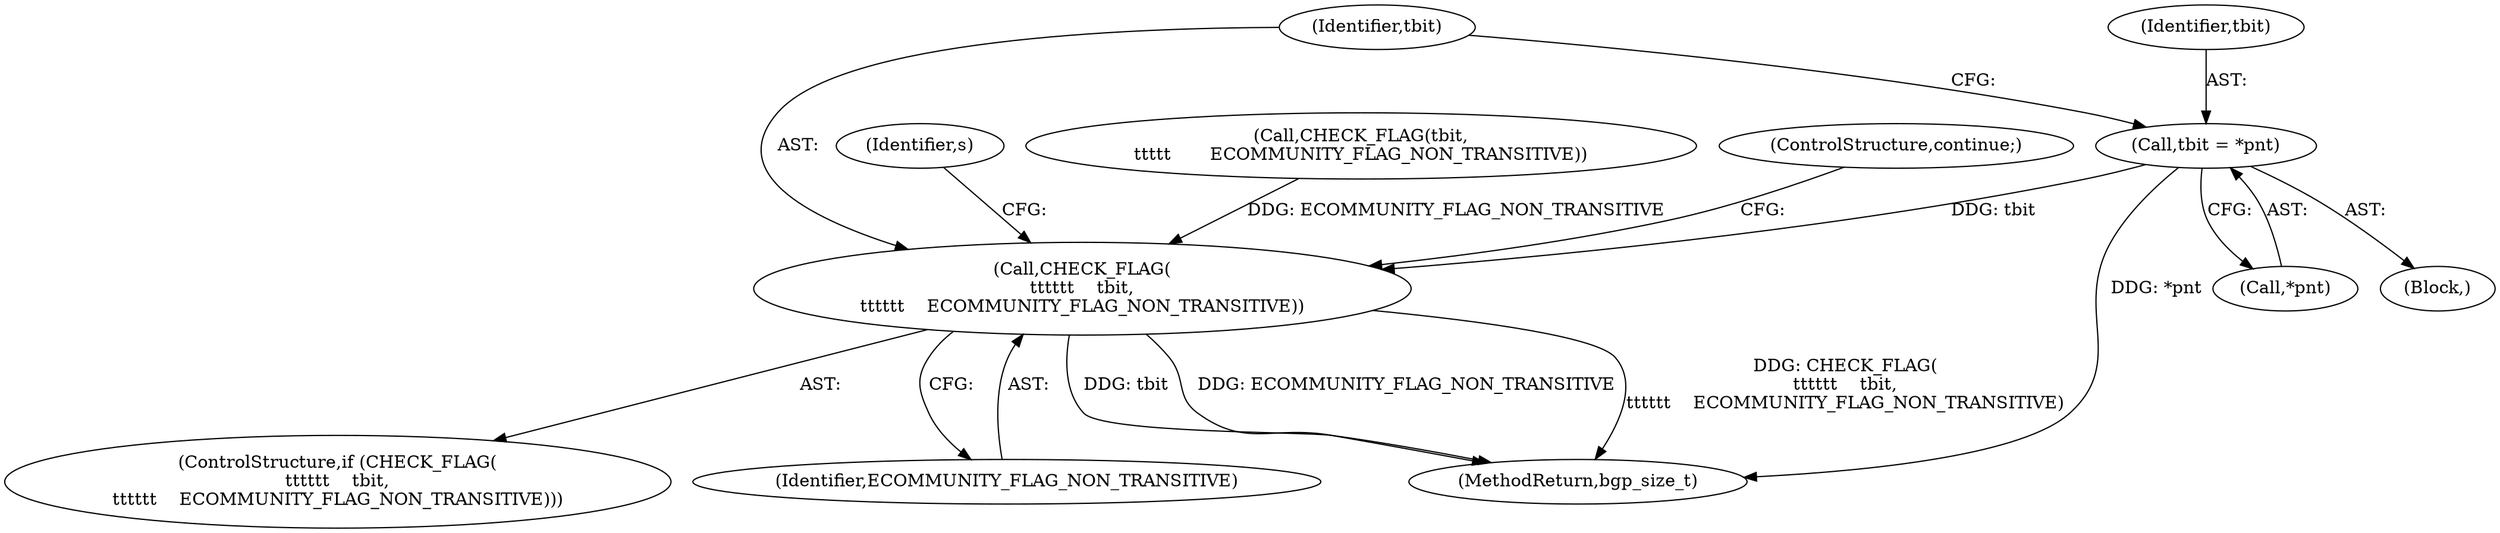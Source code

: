 digraph "0_frr_943d595a018e69b550db08cccba1d0778a86705a_0@pointer" {
"1001091" [label="(Call,tbit = *pnt)"];
"1001096" [label="(Call,CHECK_FLAG(\n\t\t\t\t\t\t    tbit,\n\t\t\t\t\t\t    ECOMMUNITY_FLAG_NON_TRANSITIVE))"];
"1001097" [label="(Identifier,tbit)"];
"1001096" [label="(Call,CHECK_FLAG(\n\t\t\t\t\t\t    tbit,\n\t\t\t\t\t\t    ECOMMUNITY_FLAG_NON_TRANSITIVE))"];
"1001101" [label="(Identifier,s)"];
"1001095" [label="(ControlStructure,if (CHECK_FLAG(\n\t\t\t\t\t\t    tbit,\n\t\t\t\t\t\t    ECOMMUNITY_FLAG_NON_TRANSITIVE)))"];
"1001020" [label="(Call,CHECK_FLAG(tbit,\n\t\t\t\t\t       ECOMMUNITY_FLAG_NON_TRANSITIVE))"];
"1001098" [label="(Identifier,ECOMMUNITY_FLAG_NON_TRANSITIVE)"];
"1001093" [label="(Call,*pnt)"];
"1001099" [label="(ControlStructure,continue;)"];
"1001079" [label="(Block,)"];
"1001091" [label="(Call,tbit = *pnt)"];
"1001092" [label="(Identifier,tbit)"];
"1001316" [label="(MethodReturn,bgp_size_t)"];
"1001091" -> "1001079"  [label="AST: "];
"1001091" -> "1001093"  [label="CFG: "];
"1001092" -> "1001091"  [label="AST: "];
"1001093" -> "1001091"  [label="AST: "];
"1001097" -> "1001091"  [label="CFG: "];
"1001091" -> "1001316"  [label="DDG: *pnt"];
"1001091" -> "1001096"  [label="DDG: tbit"];
"1001096" -> "1001095"  [label="AST: "];
"1001096" -> "1001098"  [label="CFG: "];
"1001097" -> "1001096"  [label="AST: "];
"1001098" -> "1001096"  [label="AST: "];
"1001099" -> "1001096"  [label="CFG: "];
"1001101" -> "1001096"  [label="CFG: "];
"1001096" -> "1001316"  [label="DDG: tbit"];
"1001096" -> "1001316"  [label="DDG: ECOMMUNITY_FLAG_NON_TRANSITIVE"];
"1001096" -> "1001316"  [label="DDG: CHECK_FLAG(\n\t\t\t\t\t\t    tbit,\n\t\t\t\t\t\t    ECOMMUNITY_FLAG_NON_TRANSITIVE)"];
"1001020" -> "1001096"  [label="DDG: ECOMMUNITY_FLAG_NON_TRANSITIVE"];
}
